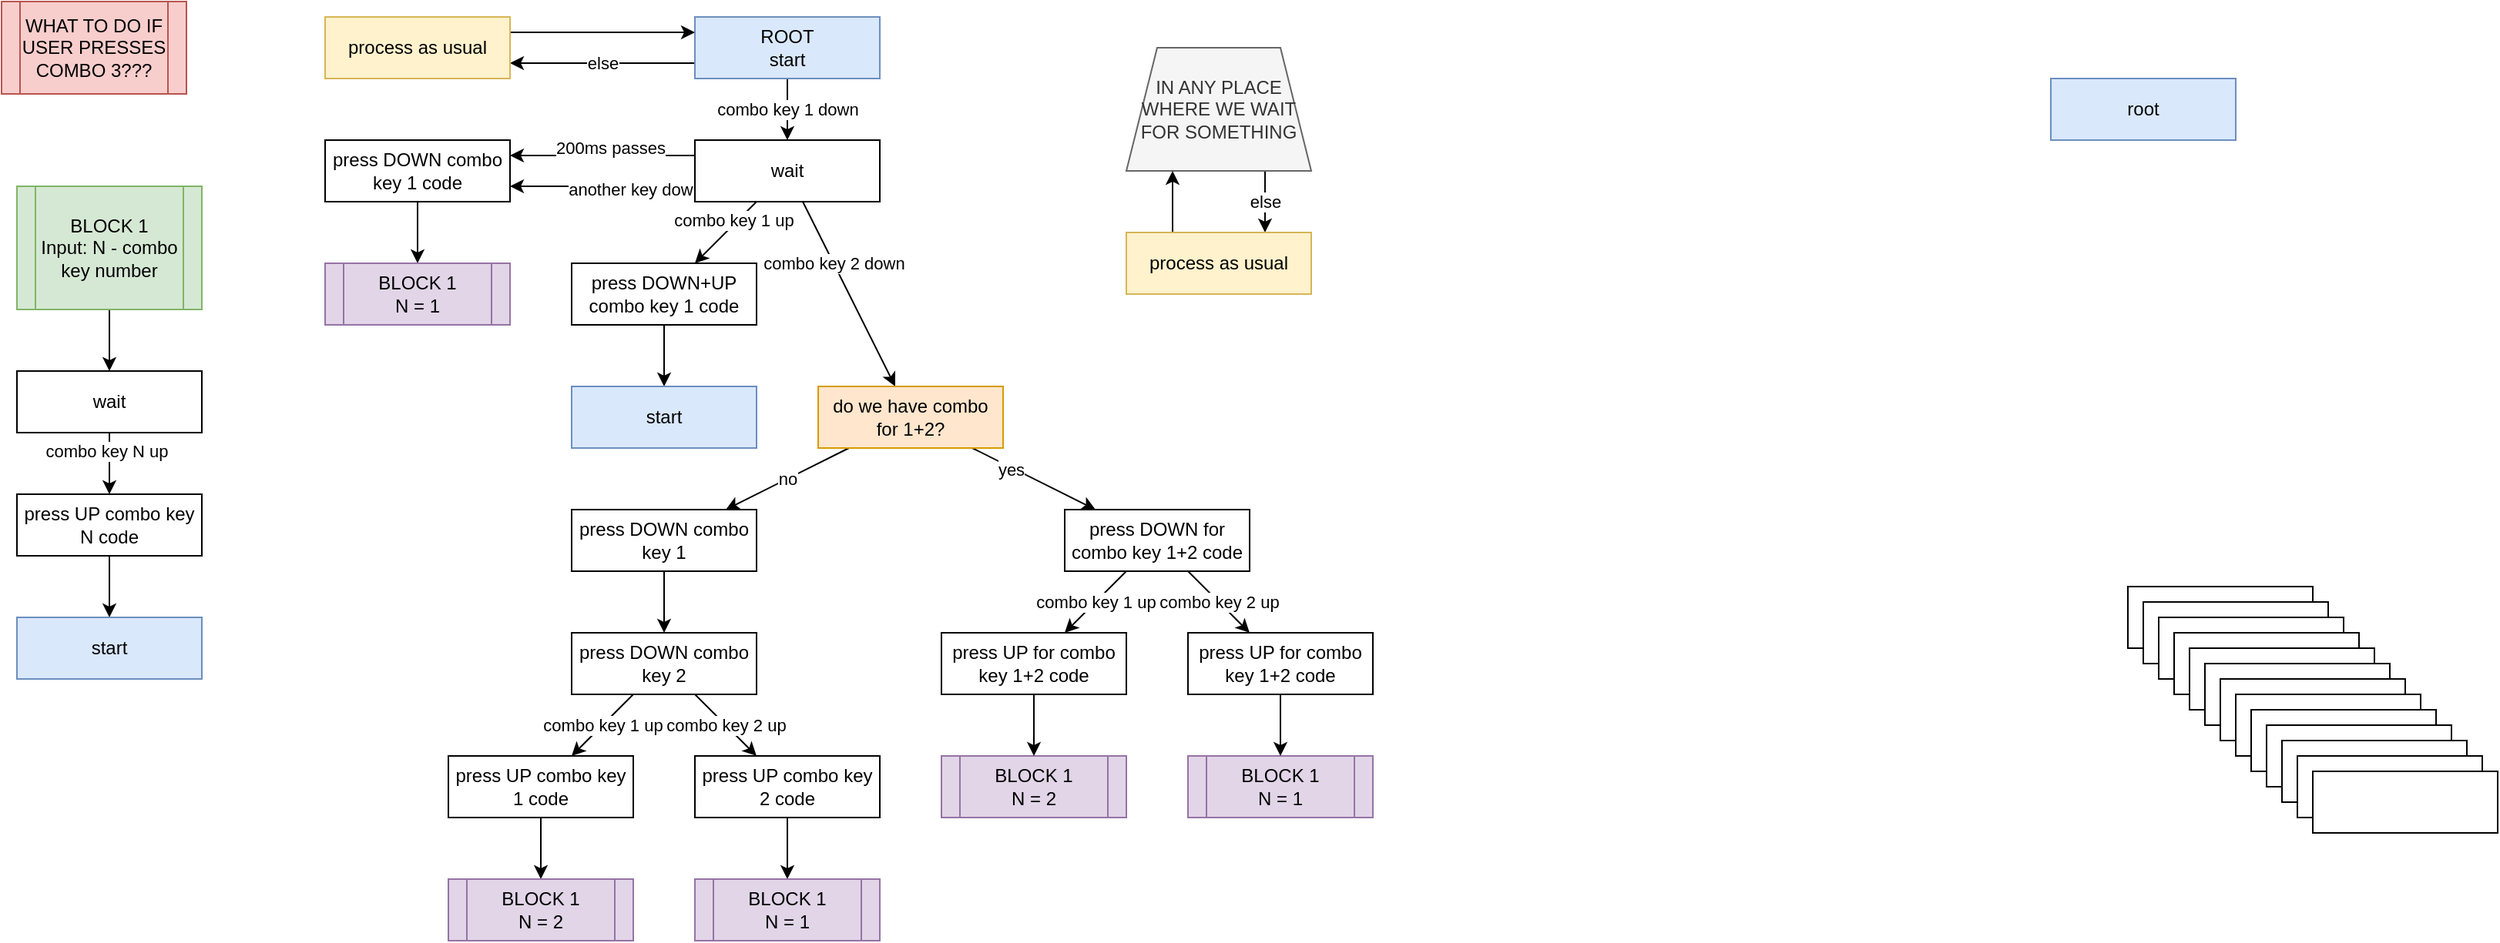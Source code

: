 <mxfile version="13.7.3" type="github"><diagram id="I-GsIGOzujkdGy-dldfp" name="Page-1"><mxGraphModel dx="1979" dy="1140" grid="1" gridSize="10" guides="1" tooltips="1" connect="1" arrows="1" fold="1" page="1" pageScale="1" pageWidth="850" pageHeight="1100" math="0" shadow="0"><root><mxCell id="0"/><mxCell id="1" parent="0"/><mxCell id="9FikOTbZSqQ_IjJCwpM8-3" value="combo key 1 down" style="rounded=0;orthogonalLoop=1;jettySize=auto;html=1;" edge="1" parent="1" source="9FikOTbZSqQ_IjJCwpM8-1" target="9FikOTbZSqQ_IjJCwpM8-2"><mxGeometry relative="1" as="geometry"/></mxCell><mxCell id="9FikOTbZSqQ_IjJCwpM8-5" value="else" style="edgeStyle=none;rounded=0;orthogonalLoop=1;jettySize=auto;html=1;exitX=0;exitY=0.75;exitDx=0;exitDy=0;entryX=1;entryY=0.75;entryDx=0;entryDy=0;" edge="1" parent="1" source="9FikOTbZSqQ_IjJCwpM8-1" target="9FikOTbZSqQ_IjJCwpM8-4"><mxGeometry relative="1" as="geometry"/></mxCell><mxCell id="9FikOTbZSqQ_IjJCwpM8-1" value="&lt;div&gt;ROOT&lt;/div&gt;&lt;div&gt;start&lt;br&gt;&lt;/div&gt;" style="rounded=0;whiteSpace=wrap;html=1;fillColor=#dae8fc;strokeColor=#6c8ebf;" vertex="1" parent="1"><mxGeometry x="480" y="80" width="120" height="40" as="geometry"/></mxCell><mxCell id="9FikOTbZSqQ_IjJCwpM8-9" style="edgeStyle=none;rounded=0;orthogonalLoop=1;jettySize=auto;html=1;entryX=1;entryY=0.75;entryDx=0;entryDy=0;exitX=0;exitY=0.75;exitDx=0;exitDy=0;" edge="1" parent="1" source="9FikOTbZSqQ_IjJCwpM8-2" target="9FikOTbZSqQ_IjJCwpM8-8"><mxGeometry relative="1" as="geometry"/></mxCell><mxCell id="9FikOTbZSqQ_IjJCwpM8-10" value="another key down" style="edgeLabel;html=1;align=center;verticalAlign=middle;resizable=0;points=[];" vertex="1" connectable="0" parent="9FikOTbZSqQ_IjJCwpM8-9"><mxGeometry x="-0.347" y="2" relative="1" as="geometry"><mxPoint as="offset"/></mxGeometry></mxCell><mxCell id="9FikOTbZSqQ_IjJCwpM8-11" style="edgeStyle=none;rounded=0;orthogonalLoop=1;jettySize=auto;html=1;" edge="1" parent="1" source="9FikOTbZSqQ_IjJCwpM8-2" target="9FikOTbZSqQ_IjJCwpM8-7"><mxGeometry relative="1" as="geometry"/></mxCell><mxCell id="9FikOTbZSqQ_IjJCwpM8-12" value="combo key 1 up" style="edgeLabel;html=1;align=center;verticalAlign=middle;resizable=0;points=[];" vertex="1" connectable="0" parent="9FikOTbZSqQ_IjJCwpM8-11"><mxGeometry x="-0.327" y="-2" relative="1" as="geometry"><mxPoint as="offset"/></mxGeometry></mxCell><mxCell id="9FikOTbZSqQ_IjJCwpM8-13" style="edgeStyle=none;rounded=0;orthogonalLoop=1;jettySize=auto;html=1;" edge="1" parent="1" source="9FikOTbZSqQ_IjJCwpM8-2" target="9FikOTbZSqQ_IjJCwpM8-120"><mxGeometry relative="1" as="geometry"><mxPoint x="624.615" y="315.385" as="targetPoint"/></mxGeometry></mxCell><mxCell id="9FikOTbZSqQ_IjJCwpM8-14" value="combo key 2 down" style="edgeLabel;html=1;align=center;verticalAlign=middle;resizable=0;points=[];" vertex="1" connectable="0" parent="9FikOTbZSqQ_IjJCwpM8-13"><mxGeometry x="-0.343" relative="1" as="geometry"><mxPoint as="offset"/></mxGeometry></mxCell><mxCell id="9FikOTbZSqQ_IjJCwpM8-16" style="edgeStyle=none;rounded=0;orthogonalLoop=1;jettySize=auto;html=1;entryX=1;entryY=0.25;entryDx=0;entryDy=0;exitX=0;exitY=0.25;exitDx=0;exitDy=0;" edge="1" parent="1" source="9FikOTbZSqQ_IjJCwpM8-2" target="9FikOTbZSqQ_IjJCwpM8-8"><mxGeometry relative="1" as="geometry"><mxPoint x="450" y="247.419" as="sourcePoint"/><mxPoint x="200" y="320" as="targetPoint"/></mxGeometry></mxCell><mxCell id="9FikOTbZSqQ_IjJCwpM8-17" value="200ms passes" style="edgeLabel;html=1;align=center;verticalAlign=middle;resizable=0;points=[];" vertex="1" connectable="0" parent="9FikOTbZSqQ_IjJCwpM8-16"><mxGeometry x="-0.262" y="1" relative="1" as="geometry"><mxPoint x="-11" y="-6" as="offset"/></mxGeometry></mxCell><mxCell id="9FikOTbZSqQ_IjJCwpM8-2" value="wait" style="rounded=0;whiteSpace=wrap;html=1;" vertex="1" parent="1"><mxGeometry x="480" y="160" width="120" height="40" as="geometry"/></mxCell><mxCell id="9FikOTbZSqQ_IjJCwpM8-39" style="edgeStyle=none;rounded=0;orthogonalLoop=1;jettySize=auto;html=1;entryX=0;entryY=0.25;entryDx=0;entryDy=0;exitX=1;exitY=0.25;exitDx=0;exitDy=0;" edge="1" parent="1" source="9FikOTbZSqQ_IjJCwpM8-4" target="9FikOTbZSqQ_IjJCwpM8-1"><mxGeometry relative="1" as="geometry"/></mxCell><mxCell id="9FikOTbZSqQ_IjJCwpM8-4" value="process as usual" style="rounded=0;whiteSpace=wrap;html=1;fillColor=#fff2cc;strokeColor=#d6b656;" vertex="1" parent="1"><mxGeometry x="240" y="80" width="120" height="40" as="geometry"/></mxCell><mxCell id="9FikOTbZSqQ_IjJCwpM8-24" style="edgeStyle=none;rounded=0;orthogonalLoop=1;jettySize=auto;html=1;" edge="1" parent="1" source="9FikOTbZSqQ_IjJCwpM8-7" target="9FikOTbZSqQ_IjJCwpM8-23"><mxGeometry relative="1" as="geometry"/></mxCell><mxCell id="9FikOTbZSqQ_IjJCwpM8-7" value="press DOWN+UP combo key 1 code" style="rounded=0;whiteSpace=wrap;html=1;" vertex="1" parent="1"><mxGeometry x="400" y="240" width="120" height="40" as="geometry"/></mxCell><mxCell id="9FikOTbZSqQ_IjJCwpM8-95" style="edgeStyle=none;rounded=0;orthogonalLoop=1;jettySize=auto;html=1;" edge="1" parent="1" source="9FikOTbZSqQ_IjJCwpM8-8" target="9FikOTbZSqQ_IjJCwpM8-94"><mxGeometry relative="1" as="geometry"/></mxCell><mxCell id="9FikOTbZSqQ_IjJCwpM8-8" value="press DOWN combo key 1 code" style="rounded=0;whiteSpace=wrap;html=1;" vertex="1" parent="1"><mxGeometry x="240" y="160" width="120" height="40" as="geometry"/></mxCell><mxCell id="9FikOTbZSqQ_IjJCwpM8-23" value="start" style="rounded=0;whiteSpace=wrap;html=1;fillColor=#dae8fc;strokeColor=#6c8ebf;" vertex="1" parent="1"><mxGeometry x="400" y="320" width="120" height="40" as="geometry"/></mxCell><mxCell id="9FikOTbZSqQ_IjJCwpM8-45" value="no" style="edgeStyle=none;rounded=0;orthogonalLoop=1;jettySize=auto;html=1;" edge="1" parent="1" source="9FikOTbZSqQ_IjJCwpM8-120" target="9FikOTbZSqQ_IjJCwpM8-41"><mxGeometry relative="1" as="geometry"><mxPoint x="626.667" y="366.667" as="sourcePoint"/></mxGeometry></mxCell><mxCell id="9FikOTbZSqQ_IjJCwpM8-68" style="edgeStyle=none;rounded=0;orthogonalLoop=1;jettySize=auto;html=1;" edge="1" parent="1" source="9FikOTbZSqQ_IjJCwpM8-120" target="9FikOTbZSqQ_IjJCwpM8-67"><mxGeometry relative="1" as="geometry"><mxPoint x="660" y="410" as="sourcePoint"/></mxGeometry></mxCell><mxCell id="9FikOTbZSqQ_IjJCwpM8-69" value="yes" style="edgeLabel;html=1;align=center;verticalAlign=middle;resizable=0;points=[];" vertex="1" connectable="0" parent="9FikOTbZSqQ_IjJCwpM8-68"><mxGeometry x="-0.378" y="-1" relative="1" as="geometry"><mxPoint as="offset"/></mxGeometry></mxCell><mxCell id="9FikOTbZSqQ_IjJCwpM8-49" style="edgeStyle=none;rounded=0;orthogonalLoop=1;jettySize=auto;html=1;" edge="1" parent="1" source="9FikOTbZSqQ_IjJCwpM8-41" target="9FikOTbZSqQ_IjJCwpM8-42"><mxGeometry relative="1" as="geometry"/></mxCell><mxCell id="9FikOTbZSqQ_IjJCwpM8-41" value="&lt;div&gt;press DOWN combo key 1&lt;/div&gt;" style="rounded=0;whiteSpace=wrap;html=1;" vertex="1" parent="1"><mxGeometry x="400" y="400" width="120" height="40" as="geometry"/></mxCell><mxCell id="9FikOTbZSqQ_IjJCwpM8-50" value="combo key 1 up" style="edgeStyle=none;rounded=0;orthogonalLoop=1;jettySize=auto;html=1;" edge="1" parent="1" source="9FikOTbZSqQ_IjJCwpM8-42" target="9FikOTbZSqQ_IjJCwpM8-47"><mxGeometry relative="1" as="geometry"/></mxCell><mxCell id="9FikOTbZSqQ_IjJCwpM8-58" value="combo key 2 up" style="edgeStyle=none;rounded=0;orthogonalLoop=1;jettySize=auto;html=1;" edge="1" parent="1" source="9FikOTbZSqQ_IjJCwpM8-42" target="9FikOTbZSqQ_IjJCwpM8-63"><mxGeometry relative="1" as="geometry"><mxPoint x="500" y="620" as="targetPoint"/></mxGeometry></mxCell><mxCell id="9FikOTbZSqQ_IjJCwpM8-42" value="press DOWN combo key 2" style="rounded=0;whiteSpace=wrap;html=1;" vertex="1" parent="1"><mxGeometry x="400" y="480" width="120" height="40" as="geometry"/></mxCell><mxCell id="9FikOTbZSqQ_IjJCwpM8-97" style="edgeStyle=none;rounded=0;orthogonalLoop=1;jettySize=auto;html=1;" edge="1" parent="1" source="9FikOTbZSqQ_IjJCwpM8-47" target="9FikOTbZSqQ_IjJCwpM8-96"><mxGeometry relative="1" as="geometry"/></mxCell><mxCell id="9FikOTbZSqQ_IjJCwpM8-47" value="press UP combo key 1 code" style="rounded=0;whiteSpace=wrap;html=1;" vertex="1" parent="1"><mxGeometry x="320" y="560" width="120" height="40" as="geometry"/></mxCell><mxCell id="9FikOTbZSqQ_IjJCwpM8-99" style="edgeStyle=none;rounded=0;orthogonalLoop=1;jettySize=auto;html=1;" edge="1" parent="1" source="9FikOTbZSqQ_IjJCwpM8-63" target="9FikOTbZSqQ_IjJCwpM8-98"><mxGeometry relative="1" as="geometry"/></mxCell><mxCell id="9FikOTbZSqQ_IjJCwpM8-63" value="press UP combo key 2 code" style="rounded=0;whiteSpace=wrap;html=1;" vertex="1" parent="1"><mxGeometry x="480" y="560" width="120" height="40" as="geometry"/></mxCell><mxCell id="9FikOTbZSqQ_IjJCwpM8-103" value="combo key 1 up" style="edgeStyle=none;rounded=0;orthogonalLoop=1;jettySize=auto;html=1;" edge="1" parent="1" source="9FikOTbZSqQ_IjJCwpM8-67" target="9FikOTbZSqQ_IjJCwpM8-102"><mxGeometry relative="1" as="geometry"/></mxCell><mxCell id="9FikOTbZSqQ_IjJCwpM8-108" value="combo key 2 up" style="edgeStyle=none;rounded=0;orthogonalLoop=1;jettySize=auto;html=1;" edge="1" parent="1" source="9FikOTbZSqQ_IjJCwpM8-67" target="9FikOTbZSqQ_IjJCwpM8-107"><mxGeometry relative="1" as="geometry"/></mxCell><mxCell id="9FikOTbZSqQ_IjJCwpM8-67" value="press DOWN for combo key 1+2 code" style="rounded=0;whiteSpace=wrap;html=1;" vertex="1" parent="1"><mxGeometry x="720" y="400" width="120" height="40" as="geometry"/></mxCell><mxCell id="9FikOTbZSqQ_IjJCwpM8-70" value="WHAT TO DO IF USER PRESSES COMBO 3???" style="shape=process;whiteSpace=wrap;html=1;backgroundOutline=1;fillColor=#f8cecc;strokeColor=#b85450;" vertex="1" parent="1"><mxGeometry x="30" y="70" width="120" height="60" as="geometry"/></mxCell><mxCell id="9FikOTbZSqQ_IjJCwpM8-93" style="edgeStyle=none;rounded=0;orthogonalLoop=1;jettySize=auto;html=1;" edge="1" parent="1" source="9FikOTbZSqQ_IjJCwpM8-83" target="9FikOTbZSqQ_IjJCwpM8-87"><mxGeometry relative="1" as="geometry"/></mxCell><mxCell id="9FikOTbZSqQ_IjJCwpM8-83" value="&lt;div&gt;BLOCK 1&lt;br&gt;&lt;/div&gt;&lt;div&gt;Input: N - combo key number&lt;br&gt;&lt;/div&gt;" style="shape=process;whiteSpace=wrap;html=1;backgroundOutline=1;fillColor=#d5e8d4;strokeColor=#82b366;" vertex="1" parent="1"><mxGeometry x="40" y="190" width="120" height="80" as="geometry"/></mxCell><mxCell id="9FikOTbZSqQ_IjJCwpM8-84" style="edgeStyle=none;rounded=0;orthogonalLoop=1;jettySize=auto;html=1;" edge="1" parent="1" source="9FikOTbZSqQ_IjJCwpM8-87" target="9FikOTbZSqQ_IjJCwpM8-89"><mxGeometry relative="1" as="geometry"/></mxCell><mxCell id="9FikOTbZSqQ_IjJCwpM8-85" value="combo key N up" style="edgeLabel;html=1;align=center;verticalAlign=middle;resizable=0;points=[];" vertex="1" connectable="0" parent="9FikOTbZSqQ_IjJCwpM8-84"><mxGeometry x="-0.4" y="-2" relative="1" as="geometry"><mxPoint as="offset"/></mxGeometry></mxCell><mxCell id="9FikOTbZSqQ_IjJCwpM8-87" value="wait" style="rounded=0;whiteSpace=wrap;html=1;" vertex="1" parent="1"><mxGeometry x="40" y="310" width="120" height="40" as="geometry"/></mxCell><mxCell id="9FikOTbZSqQ_IjJCwpM8-88" style="edgeStyle=none;rounded=0;orthogonalLoop=1;jettySize=auto;html=1;" edge="1" parent="1" source="9FikOTbZSqQ_IjJCwpM8-89" target="9FikOTbZSqQ_IjJCwpM8-90"><mxGeometry relative="1" as="geometry"/></mxCell><mxCell id="9FikOTbZSqQ_IjJCwpM8-89" value="press UP combo key N code" style="rounded=0;whiteSpace=wrap;html=1;" vertex="1" parent="1"><mxGeometry x="40" y="390" width="120" height="40" as="geometry"/></mxCell><mxCell id="9FikOTbZSqQ_IjJCwpM8-90" value="start" style="rounded=0;whiteSpace=wrap;html=1;fillColor=#dae8fc;strokeColor=#6c8ebf;" vertex="1" parent="1"><mxGeometry x="40" y="470" width="120" height="40" as="geometry"/></mxCell><mxCell id="9FikOTbZSqQ_IjJCwpM8-94" value="&lt;div&gt;BLOCK 1&lt;/div&gt;&lt;div&gt;N = 1&lt;br&gt;&lt;/div&gt;" style="shape=process;whiteSpace=wrap;html=1;backgroundOutline=1;fillColor=#e1d5e7;strokeColor=#9673a6;" vertex="1" parent="1"><mxGeometry x="240" y="240" width="120" height="40" as="geometry"/></mxCell><mxCell id="9FikOTbZSqQ_IjJCwpM8-96" value="&lt;div&gt;BLOCK 1&lt;/div&gt;&lt;div&gt;N = 2&lt;br&gt;&lt;/div&gt;" style="shape=process;whiteSpace=wrap;html=1;backgroundOutline=1;fillColor=#e1d5e7;strokeColor=#9673a6;" vertex="1" parent="1"><mxGeometry x="320" y="640" width="120" height="40" as="geometry"/></mxCell><mxCell id="9FikOTbZSqQ_IjJCwpM8-98" value="&lt;div&gt;BLOCK 1&lt;/div&gt;&lt;div&gt;N = 1&lt;br&gt;&lt;/div&gt;" style="shape=process;whiteSpace=wrap;html=1;backgroundOutline=1;fillColor=#e1d5e7;strokeColor=#9673a6;" vertex="1" parent="1"><mxGeometry x="480" y="640" width="120" height="40" as="geometry"/></mxCell><mxCell id="9FikOTbZSqQ_IjJCwpM8-100" value="&lt;div&gt;BLOCK 1&lt;/div&gt;&lt;div&gt;N = 2&lt;br&gt;&lt;/div&gt;" style="shape=process;whiteSpace=wrap;html=1;backgroundOutline=1;fillColor=#e1d5e7;strokeColor=#9673a6;" vertex="1" parent="1"><mxGeometry x="640" y="560" width="120" height="40" as="geometry"/></mxCell><mxCell id="9FikOTbZSqQ_IjJCwpM8-104" style="edgeStyle=none;rounded=0;orthogonalLoop=1;jettySize=auto;html=1;" edge="1" parent="1" source="9FikOTbZSqQ_IjJCwpM8-102" target="9FikOTbZSqQ_IjJCwpM8-100"><mxGeometry relative="1" as="geometry"/></mxCell><mxCell id="9FikOTbZSqQ_IjJCwpM8-102" value="press UP for combo key 1+2 code" style="rounded=0;whiteSpace=wrap;html=1;" vertex="1" parent="1"><mxGeometry x="640" y="480" width="120" height="40" as="geometry"/></mxCell><mxCell id="9FikOTbZSqQ_IjJCwpM8-105" value="&lt;div&gt;BLOCK 1&lt;/div&gt;&lt;div&gt;N = 1&lt;/div&gt;" style="shape=process;whiteSpace=wrap;html=1;backgroundOutline=1;fillColor=#e1d5e7;strokeColor=#9673a6;" vertex="1" parent="1"><mxGeometry x="800" y="560" width="120" height="40" as="geometry"/></mxCell><mxCell id="9FikOTbZSqQ_IjJCwpM8-106" style="edgeStyle=none;rounded=0;orthogonalLoop=1;jettySize=auto;html=1;" edge="1" parent="1" source="9FikOTbZSqQ_IjJCwpM8-107" target="9FikOTbZSqQ_IjJCwpM8-105"><mxGeometry relative="1" as="geometry"/></mxCell><mxCell id="9FikOTbZSqQ_IjJCwpM8-107" value="press UP for combo key 1+2 code" style="rounded=0;whiteSpace=wrap;html=1;" vertex="1" parent="1"><mxGeometry x="800" y="480" width="120" height="40" as="geometry"/></mxCell><mxCell id="9FikOTbZSqQ_IjJCwpM8-118" value="else" style="edgeStyle=none;rounded=0;orthogonalLoop=1;jettySize=auto;html=1;entryX=0.75;entryY=0;entryDx=0;entryDy=0;exitX=0.75;exitY=1;exitDx=0;exitDy=0;" edge="1" parent="1" source="9FikOTbZSqQ_IjJCwpM8-116" target="9FikOTbZSqQ_IjJCwpM8-117"><mxGeometry relative="1" as="geometry"/></mxCell><mxCell id="9FikOTbZSqQ_IjJCwpM8-116" value="IN ANY PLACE WHERE WE WAIT FOR SOMETHING" style="shape=trapezoid;perimeter=trapezoidPerimeter;whiteSpace=wrap;html=1;fixedSize=1;fillColor=#f5f5f5;strokeColor=#666666;fontColor=#333333;" vertex="1" parent="1"><mxGeometry x="760" y="100" width="120" height="80" as="geometry"/></mxCell><mxCell id="9FikOTbZSqQ_IjJCwpM8-119" style="edgeStyle=none;rounded=0;orthogonalLoop=1;jettySize=auto;html=1;entryX=0.25;entryY=1;entryDx=0;entryDy=0;exitX=0.25;exitY=0;exitDx=0;exitDy=0;" edge="1" parent="1" source="9FikOTbZSqQ_IjJCwpM8-117" target="9FikOTbZSqQ_IjJCwpM8-116"><mxGeometry relative="1" as="geometry"/></mxCell><mxCell id="9FikOTbZSqQ_IjJCwpM8-117" value="process as usual" style="rounded=0;whiteSpace=wrap;html=1;fillColor=#fff2cc;strokeColor=#d6b656;" vertex="1" parent="1"><mxGeometry x="760" y="220" width="120" height="40" as="geometry"/></mxCell><mxCell id="9FikOTbZSqQ_IjJCwpM8-120" value="do we have combo for 1+2?" style="rounded=0;whiteSpace=wrap;html=1;fillColor=#ffe6cc;strokeColor=#d79b00;" vertex="1" parent="1"><mxGeometry x="560" y="320" width="120" height="40" as="geometry"/></mxCell><mxCell id="9FikOTbZSqQ_IjJCwpM8-122" value="root" style="rounded=0;whiteSpace=wrap;html=1;fillColor=#dae8fc;strokeColor=#6c8ebf;" vertex="1" parent="1"><mxGeometry x="1360" y="120" width="120" height="40" as="geometry"/></mxCell><mxCell id="9FikOTbZSqQ_IjJCwpM8-123" value="" style="rounded=0;whiteSpace=wrap;html=1;" vertex="1" parent="1"><mxGeometry x="1410" y="450" width="120" height="40" as="geometry"/></mxCell><mxCell id="9FikOTbZSqQ_IjJCwpM8-124" value="" style="rounded=0;whiteSpace=wrap;html=1;" vertex="1" parent="1"><mxGeometry x="1420" y="460" width="120" height="40" as="geometry"/></mxCell><mxCell id="9FikOTbZSqQ_IjJCwpM8-125" value="" style="rounded=0;whiteSpace=wrap;html=1;" vertex="1" parent="1"><mxGeometry x="1430" y="470" width="120" height="40" as="geometry"/></mxCell><mxCell id="9FikOTbZSqQ_IjJCwpM8-126" value="" style="rounded=0;whiteSpace=wrap;html=1;" vertex="1" parent="1"><mxGeometry x="1440" y="480" width="120" height="40" as="geometry"/></mxCell><mxCell id="9FikOTbZSqQ_IjJCwpM8-127" value="" style="rounded=0;whiteSpace=wrap;html=1;" vertex="1" parent="1"><mxGeometry x="1450" y="490" width="120" height="40" as="geometry"/></mxCell><mxCell id="9FikOTbZSqQ_IjJCwpM8-128" value="" style="rounded=0;whiteSpace=wrap;html=1;" vertex="1" parent="1"><mxGeometry x="1460" y="500" width="120" height="40" as="geometry"/></mxCell><mxCell id="9FikOTbZSqQ_IjJCwpM8-129" value="" style="rounded=0;whiteSpace=wrap;html=1;" vertex="1" parent="1"><mxGeometry x="1470" y="510" width="120" height="40" as="geometry"/></mxCell><mxCell id="9FikOTbZSqQ_IjJCwpM8-130" value="" style="rounded=0;whiteSpace=wrap;html=1;" vertex="1" parent="1"><mxGeometry x="1480" y="520" width="120" height="40" as="geometry"/></mxCell><mxCell id="9FikOTbZSqQ_IjJCwpM8-131" value="" style="rounded=0;whiteSpace=wrap;html=1;" vertex="1" parent="1"><mxGeometry x="1490" y="530" width="120" height="40" as="geometry"/></mxCell><mxCell id="9FikOTbZSqQ_IjJCwpM8-132" value="" style="rounded=0;whiteSpace=wrap;html=1;" vertex="1" parent="1"><mxGeometry x="1500" y="540" width="120" height="40" as="geometry"/></mxCell><mxCell id="9FikOTbZSqQ_IjJCwpM8-133" value="" style="rounded=0;whiteSpace=wrap;html=1;" vertex="1" parent="1"><mxGeometry x="1510" y="550" width="120" height="40" as="geometry"/></mxCell><mxCell id="9FikOTbZSqQ_IjJCwpM8-134" value="" style="rounded=0;whiteSpace=wrap;html=1;" vertex="1" parent="1"><mxGeometry x="1520" y="560" width="120" height="40" as="geometry"/></mxCell><mxCell id="9FikOTbZSqQ_IjJCwpM8-135" value="" style="rounded=0;whiteSpace=wrap;html=1;" vertex="1" parent="1"><mxGeometry x="1530" y="570" width="120" height="40" as="geometry"/></mxCell></root></mxGraphModel></diagram></mxfile>